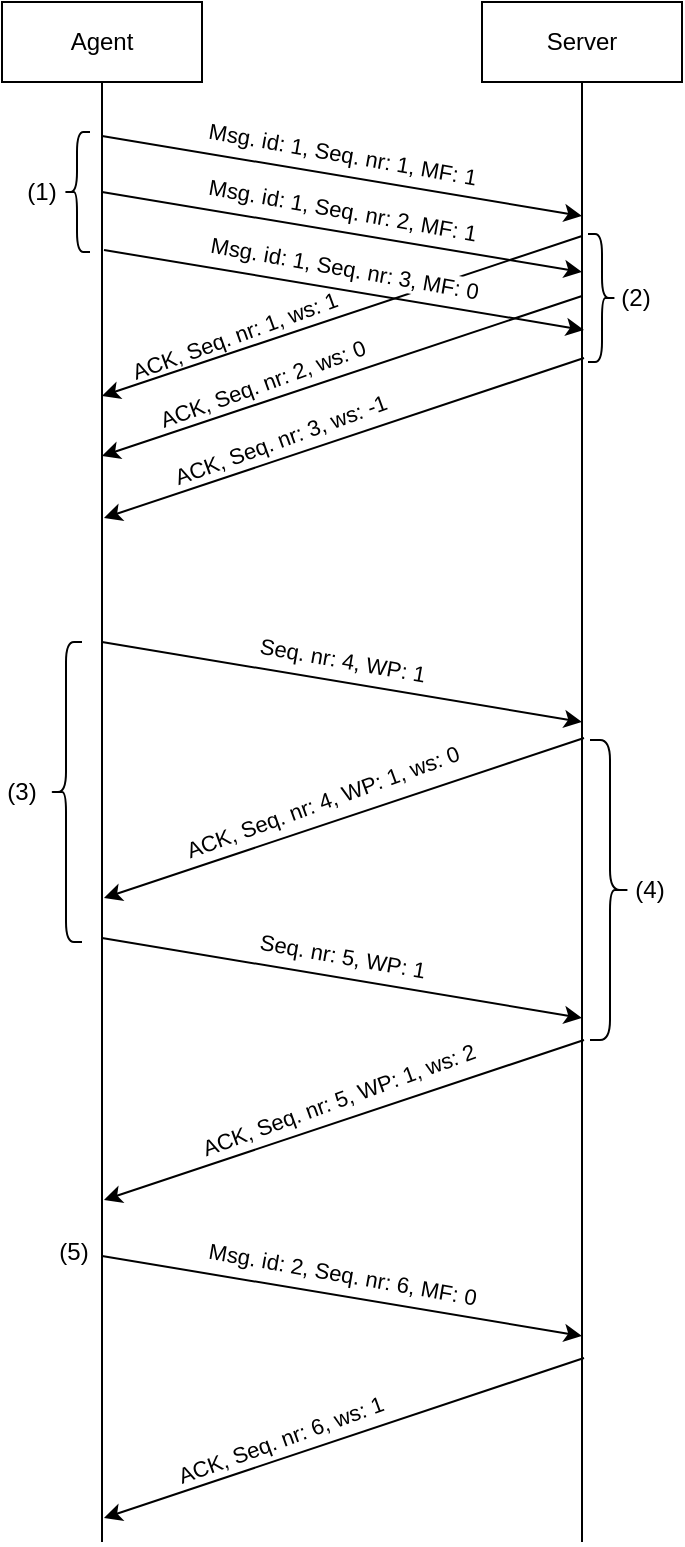 <mxfile version="25.0.1">
  <diagram name="Page-1" id="2YBvvXClWsGukQMizWep">
    <mxGraphModel dx="1050" dy="573" grid="1" gridSize="10" guides="1" tooltips="1" connect="1" arrows="1" fold="1" page="1" pageScale="1" pageWidth="850" pageHeight="1100" math="0" shadow="0">
      <root>
        <mxCell id="0" />
        <mxCell id="1" parent="0" />
        <mxCell id="1mL5aSI_76YMsRaEhNx0-3" value="Agent" style="rounded=0;whiteSpace=wrap;html=1;" parent="1" vertex="1">
          <mxGeometry x="40" y="40" width="100" height="40" as="geometry" />
        </mxCell>
        <mxCell id="1mL5aSI_76YMsRaEhNx0-4" value="Server" style="rounded=0;whiteSpace=wrap;html=1;" parent="1" vertex="1">
          <mxGeometry x="280" y="40" width="100" height="40" as="geometry" />
        </mxCell>
        <mxCell id="1mL5aSI_76YMsRaEhNx0-5" value="" style="endArrow=none;html=1;rounded=0;exitX=0.5;exitY=1;exitDx=0;exitDy=0;" parent="1" source="1mL5aSI_76YMsRaEhNx0-3" edge="1">
          <mxGeometry width="50" height="50" relative="1" as="geometry">
            <mxPoint x="260" y="240" as="sourcePoint" />
            <mxPoint x="90" y="810" as="targetPoint" />
          </mxGeometry>
        </mxCell>
        <mxCell id="1mL5aSI_76YMsRaEhNx0-6" value="" style="endArrow=none;html=1;rounded=0;exitX=0.5;exitY=1;exitDx=0;exitDy=0;" parent="1" source="1mL5aSI_76YMsRaEhNx0-4" edge="1">
          <mxGeometry width="50" height="50" relative="1" as="geometry">
            <mxPoint x="260" y="240" as="sourcePoint" />
            <mxPoint x="330" y="810" as="targetPoint" />
          </mxGeometry>
        </mxCell>
        <mxCell id="1mL5aSI_76YMsRaEhNx0-8" value="(1)" style="text;html=1;align=center;verticalAlign=middle;whiteSpace=wrap;rounded=0;" parent="1" vertex="1">
          <mxGeometry x="50" y="125" width="20" height="20" as="geometry" />
        </mxCell>
        <mxCell id="1mL5aSI_76YMsRaEhNx0-9" value="" style="endArrow=classic;html=1;rounded=0;" parent="1" edge="1">
          <mxGeometry width="50" height="50" relative="1" as="geometry">
            <mxPoint x="330" y="157" as="sourcePoint" />
            <mxPoint x="90" y="237" as="targetPoint" />
          </mxGeometry>
        </mxCell>
        <mxCell id="1mL5aSI_76YMsRaEhNx0-10" value="ACK, Seq. nr: 1, ws: 1" style="edgeLabel;html=1;align=center;verticalAlign=middle;resizable=0;points=[];rotation=-20;labelBackgroundColor=none;" parent="1" vertex="1" connectable="0">
          <mxGeometry x="190.0" y="210.997" as="geometry">
            <mxPoint x="-30.891" y="-15.759" as="offset" />
          </mxGeometry>
        </mxCell>
        <mxCell id="tJFUNdu8V18SCbj2cJYY-6" value="" style="endArrow=classic;html=1;rounded=0;" parent="1" edge="1">
          <mxGeometry width="50" height="50" relative="1" as="geometry">
            <mxPoint x="90" y="107" as="sourcePoint" />
            <mxPoint x="330" y="147" as="targetPoint" />
          </mxGeometry>
        </mxCell>
        <mxCell id="tJFUNdu8V18SCbj2cJYY-7" value="Msg. id: 1, Seq. nr: 1, MF: 1" style="edgeLabel;html=1;align=center;verticalAlign=middle;resizable=0;points=[];rotation=10;" parent="tJFUNdu8V18SCbj2cJYY-6" vertex="1" connectable="0">
          <mxGeometry x="-0.123" y="-1" relative="1" as="geometry">
            <mxPoint x="15" y="-10" as="offset" />
          </mxGeometry>
        </mxCell>
        <mxCell id="tJFUNdu8V18SCbj2cJYY-8" value="(2)" style="text;html=1;align=center;verticalAlign=middle;whiteSpace=wrap;rounded=0;" parent="1" vertex="1">
          <mxGeometry x="347" y="178" width="20" height="20" as="geometry" />
        </mxCell>
        <mxCell id="tJFUNdu8V18SCbj2cJYY-9" value="(3)" style="text;html=1;align=center;verticalAlign=middle;whiteSpace=wrap;rounded=0;" parent="1" vertex="1">
          <mxGeometry x="40" y="425" width="20" height="20" as="geometry" />
        </mxCell>
        <mxCell id="-CiEeKR66sXaOeHJu6ex-2" value="" style="endArrow=classic;html=1;rounded=0;" parent="1" edge="1">
          <mxGeometry width="50" height="50" relative="1" as="geometry">
            <mxPoint x="90" y="135" as="sourcePoint" />
            <mxPoint x="330" y="175" as="targetPoint" />
          </mxGeometry>
        </mxCell>
        <mxCell id="-CiEeKR66sXaOeHJu6ex-3" value="Msg. id: 1, Seq. nr: 2, MF: 1" style="edgeLabel;html=1;align=center;verticalAlign=middle;resizable=0;points=[];rotation=10;" parent="-CiEeKR66sXaOeHJu6ex-2" vertex="1" connectable="0">
          <mxGeometry x="-0.123" y="-1" relative="1" as="geometry">
            <mxPoint x="15" y="-10" as="offset" />
          </mxGeometry>
        </mxCell>
        <mxCell id="-CiEeKR66sXaOeHJu6ex-4" value="" style="endArrow=classic;html=1;rounded=0;" parent="1" edge="1">
          <mxGeometry width="50" height="50" relative="1" as="geometry">
            <mxPoint x="91" y="164" as="sourcePoint" />
            <mxPoint x="331" y="204" as="targetPoint" />
          </mxGeometry>
        </mxCell>
        <mxCell id="-CiEeKR66sXaOeHJu6ex-5" value="Msg. id: 1, Seq. nr: 3, MF: 0" style="edgeLabel;html=1;align=center;verticalAlign=middle;resizable=0;points=[];rotation=10;" parent="-CiEeKR66sXaOeHJu6ex-4" vertex="1" connectable="0">
          <mxGeometry x="-0.123" y="-1" relative="1" as="geometry">
            <mxPoint x="15" y="-10" as="offset" />
          </mxGeometry>
        </mxCell>
        <mxCell id="-CiEeKR66sXaOeHJu6ex-8" value="" style="endArrow=classic;html=1;rounded=0;" parent="1" edge="1">
          <mxGeometry width="50" height="50" relative="1" as="geometry">
            <mxPoint x="330" y="187" as="sourcePoint" />
            <mxPoint x="90" y="267" as="targetPoint" />
          </mxGeometry>
        </mxCell>
        <mxCell id="-CiEeKR66sXaOeHJu6ex-9" value="ACK, Seq. nr: 2, ws: 0" style="edgeLabel;html=1;align=center;verticalAlign=middle;resizable=0;points=[];rotation=-20;labelBackgroundColor=none;" parent="1" vertex="1" connectable="0">
          <mxGeometry x="204.0" y="234.997" as="geometry">
            <mxPoint x="-30.891" y="-15.759" as="offset" />
          </mxGeometry>
        </mxCell>
        <mxCell id="-CiEeKR66sXaOeHJu6ex-10" value="" style="endArrow=classic;html=1;rounded=0;" parent="1" edge="1">
          <mxGeometry width="50" height="50" relative="1" as="geometry">
            <mxPoint x="331" y="218" as="sourcePoint" />
            <mxPoint x="91" y="298" as="targetPoint" />
          </mxGeometry>
        </mxCell>
        <mxCell id="-CiEeKR66sXaOeHJu6ex-11" value="ACK, Seq. nr: 3, ws: -1" style="edgeLabel;html=1;align=center;verticalAlign=middle;resizable=0;points=[];rotation=-20;labelBackgroundColor=none;" parent="1" vertex="1" connectable="0">
          <mxGeometry x="213.0" y="262.997" as="geometry">
            <mxPoint x="-30.891" y="-15.759" as="offset" />
          </mxGeometry>
        </mxCell>
        <mxCell id="-CiEeKR66sXaOeHJu6ex-12" value="" style="endArrow=classic;html=1;rounded=0;" parent="1" edge="1">
          <mxGeometry width="50" height="50" relative="1" as="geometry">
            <mxPoint x="90" y="360" as="sourcePoint" />
            <mxPoint x="330" y="400" as="targetPoint" />
          </mxGeometry>
        </mxCell>
        <mxCell id="-CiEeKR66sXaOeHJu6ex-13" value="Seq. nr: 4, WP: 1" style="edgeLabel;html=1;align=center;verticalAlign=middle;resizable=0;points=[];rotation=10;" parent="-CiEeKR66sXaOeHJu6ex-12" vertex="1" connectable="0">
          <mxGeometry x="-0.123" y="-1" relative="1" as="geometry">
            <mxPoint x="15" y="-10" as="offset" />
          </mxGeometry>
        </mxCell>
        <mxCell id="-CiEeKR66sXaOeHJu6ex-14" value="" style="endArrow=classic;html=1;rounded=0;" parent="1" edge="1">
          <mxGeometry width="50" height="50" relative="1" as="geometry">
            <mxPoint x="331" y="408" as="sourcePoint" />
            <mxPoint x="91" y="488" as="targetPoint" />
          </mxGeometry>
        </mxCell>
        <mxCell id="-CiEeKR66sXaOeHJu6ex-16" value="(4)" style="text;html=1;align=center;verticalAlign=middle;whiteSpace=wrap;rounded=0;" parent="1" vertex="1">
          <mxGeometry x="354" y="474" width="20" height="20" as="geometry" />
        </mxCell>
        <mxCell id="-CiEeKR66sXaOeHJu6ex-17" value="" style="endArrow=classic;html=1;rounded=0;" parent="1" edge="1">
          <mxGeometry width="50" height="50" relative="1" as="geometry">
            <mxPoint x="90" y="508" as="sourcePoint" />
            <mxPoint x="330" y="548" as="targetPoint" />
          </mxGeometry>
        </mxCell>
        <mxCell id="-CiEeKR66sXaOeHJu6ex-18" value="Seq. nr: 5, WP: 1" style="edgeLabel;html=1;align=center;verticalAlign=middle;resizable=0;points=[];rotation=10;" parent="-CiEeKR66sXaOeHJu6ex-17" vertex="1" connectable="0">
          <mxGeometry x="-0.123" y="-1" relative="1" as="geometry">
            <mxPoint x="15" y="-10" as="offset" />
          </mxGeometry>
        </mxCell>
        <mxCell id="-CiEeKR66sXaOeHJu6ex-19" value="" style="endArrow=classic;html=1;rounded=0;" parent="1" edge="1">
          <mxGeometry width="50" height="50" relative="1" as="geometry">
            <mxPoint x="331" y="559" as="sourcePoint" />
            <mxPoint x="91" y="639" as="targetPoint" />
          </mxGeometry>
        </mxCell>
        <mxCell id="-CiEeKR66sXaOeHJu6ex-20" value="ACK, Seq. nr: 5, WP: 1, ws: 2" style="edgeLabel;html=1;align=center;verticalAlign=middle;resizable=0;points=[];rotation=-20;labelBackgroundColor=none;" parent="1" vertex="1" connectable="0">
          <mxGeometry x="290.0" y="591.997" as="geometry">
            <mxPoint x="-76.338" y="-31.236" as="offset" />
          </mxGeometry>
        </mxCell>
        <mxCell id="-CiEeKR66sXaOeHJu6ex-21" value="" style="endArrow=classic;html=1;rounded=0;" parent="1" edge="1">
          <mxGeometry width="50" height="50" relative="1" as="geometry">
            <mxPoint x="90" y="667" as="sourcePoint" />
            <mxPoint x="330" y="707" as="targetPoint" />
          </mxGeometry>
        </mxCell>
        <mxCell id="-CiEeKR66sXaOeHJu6ex-22" value="Msg. id: 2, Seq. nr: 6, MF: 0" style="edgeLabel;html=1;align=center;verticalAlign=middle;resizable=0;points=[];rotation=10;" parent="-CiEeKR66sXaOeHJu6ex-21" vertex="1" connectable="0">
          <mxGeometry x="-0.123" y="-1" relative="1" as="geometry">
            <mxPoint x="15" y="-10" as="offset" />
          </mxGeometry>
        </mxCell>
        <mxCell id="-CiEeKR66sXaOeHJu6ex-23" value="" style="endArrow=classic;html=1;rounded=0;" parent="1" edge="1">
          <mxGeometry width="50" height="50" relative="1" as="geometry">
            <mxPoint x="331" y="718" as="sourcePoint" />
            <mxPoint x="91" y="798" as="targetPoint" />
          </mxGeometry>
        </mxCell>
        <mxCell id="-CiEeKR66sXaOeHJu6ex-24" value="ACK, Seq. nr: 6, ws: 1" style="edgeLabel;html=1;align=center;verticalAlign=middle;resizable=0;points=[];rotation=-20;labelBackgroundColor=none;" parent="1" vertex="1" connectable="0">
          <mxGeometry x="213.0" y="762.997" as="geometry">
            <mxPoint x="-30.891" y="-15.759" as="offset" />
          </mxGeometry>
        </mxCell>
        <mxCell id="-CiEeKR66sXaOeHJu6ex-29" value="ACK, Seq. nr: 4, WP: 1, ws: 0" style="edgeLabel;html=1;align=center;verticalAlign=middle;resizable=0;points=[];rotation=-20;labelBackgroundColor=none;" parent="1" vertex="1" connectable="0">
          <mxGeometry x="282.0" y="442.997" as="geometry">
            <mxPoint x="-76.338" y="-31.236" as="offset" />
          </mxGeometry>
        </mxCell>
        <mxCell id="BjleRRrOg29XyHvei6Pv-1" value="(5)" style="text;html=1;align=center;verticalAlign=middle;whiteSpace=wrap;rounded=0;" vertex="1" parent="1">
          <mxGeometry x="66" y="655" width="20" height="20" as="geometry" />
        </mxCell>
        <mxCell id="BjleRRrOg29XyHvei6Pv-2" value="" style="shape=curlyBracket;whiteSpace=wrap;html=1;rounded=1;labelPosition=left;verticalLabelPosition=middle;align=right;verticalAlign=middle;" vertex="1" parent="1">
          <mxGeometry x="64" y="360" width="16" height="150" as="geometry" />
        </mxCell>
        <mxCell id="BjleRRrOg29XyHvei6Pv-4" value="" style="shape=curlyBracket;whiteSpace=wrap;html=1;rounded=1;flipH=1;labelPosition=right;verticalLabelPosition=middle;align=left;verticalAlign=middle;" vertex="1" parent="1">
          <mxGeometry x="334" y="409" width="20" height="150" as="geometry" />
        </mxCell>
        <mxCell id="BjleRRrOg29XyHvei6Pv-5" value="" style="shape=curlyBracket;whiteSpace=wrap;html=1;rounded=1;labelPosition=left;verticalLabelPosition=middle;align=right;verticalAlign=middle;" vertex="1" parent="1">
          <mxGeometry x="71" y="105" width="13" height="60" as="geometry" />
        </mxCell>
        <mxCell id="BjleRRrOg29XyHvei6Pv-6" value="" style="shape=curlyBracket;whiteSpace=wrap;html=1;rounded=1;flipH=1;labelPosition=right;verticalLabelPosition=middle;align=left;verticalAlign=middle;" vertex="1" parent="1">
          <mxGeometry x="333" y="156" width="14" height="64" as="geometry" />
        </mxCell>
      </root>
    </mxGraphModel>
  </diagram>
</mxfile>
